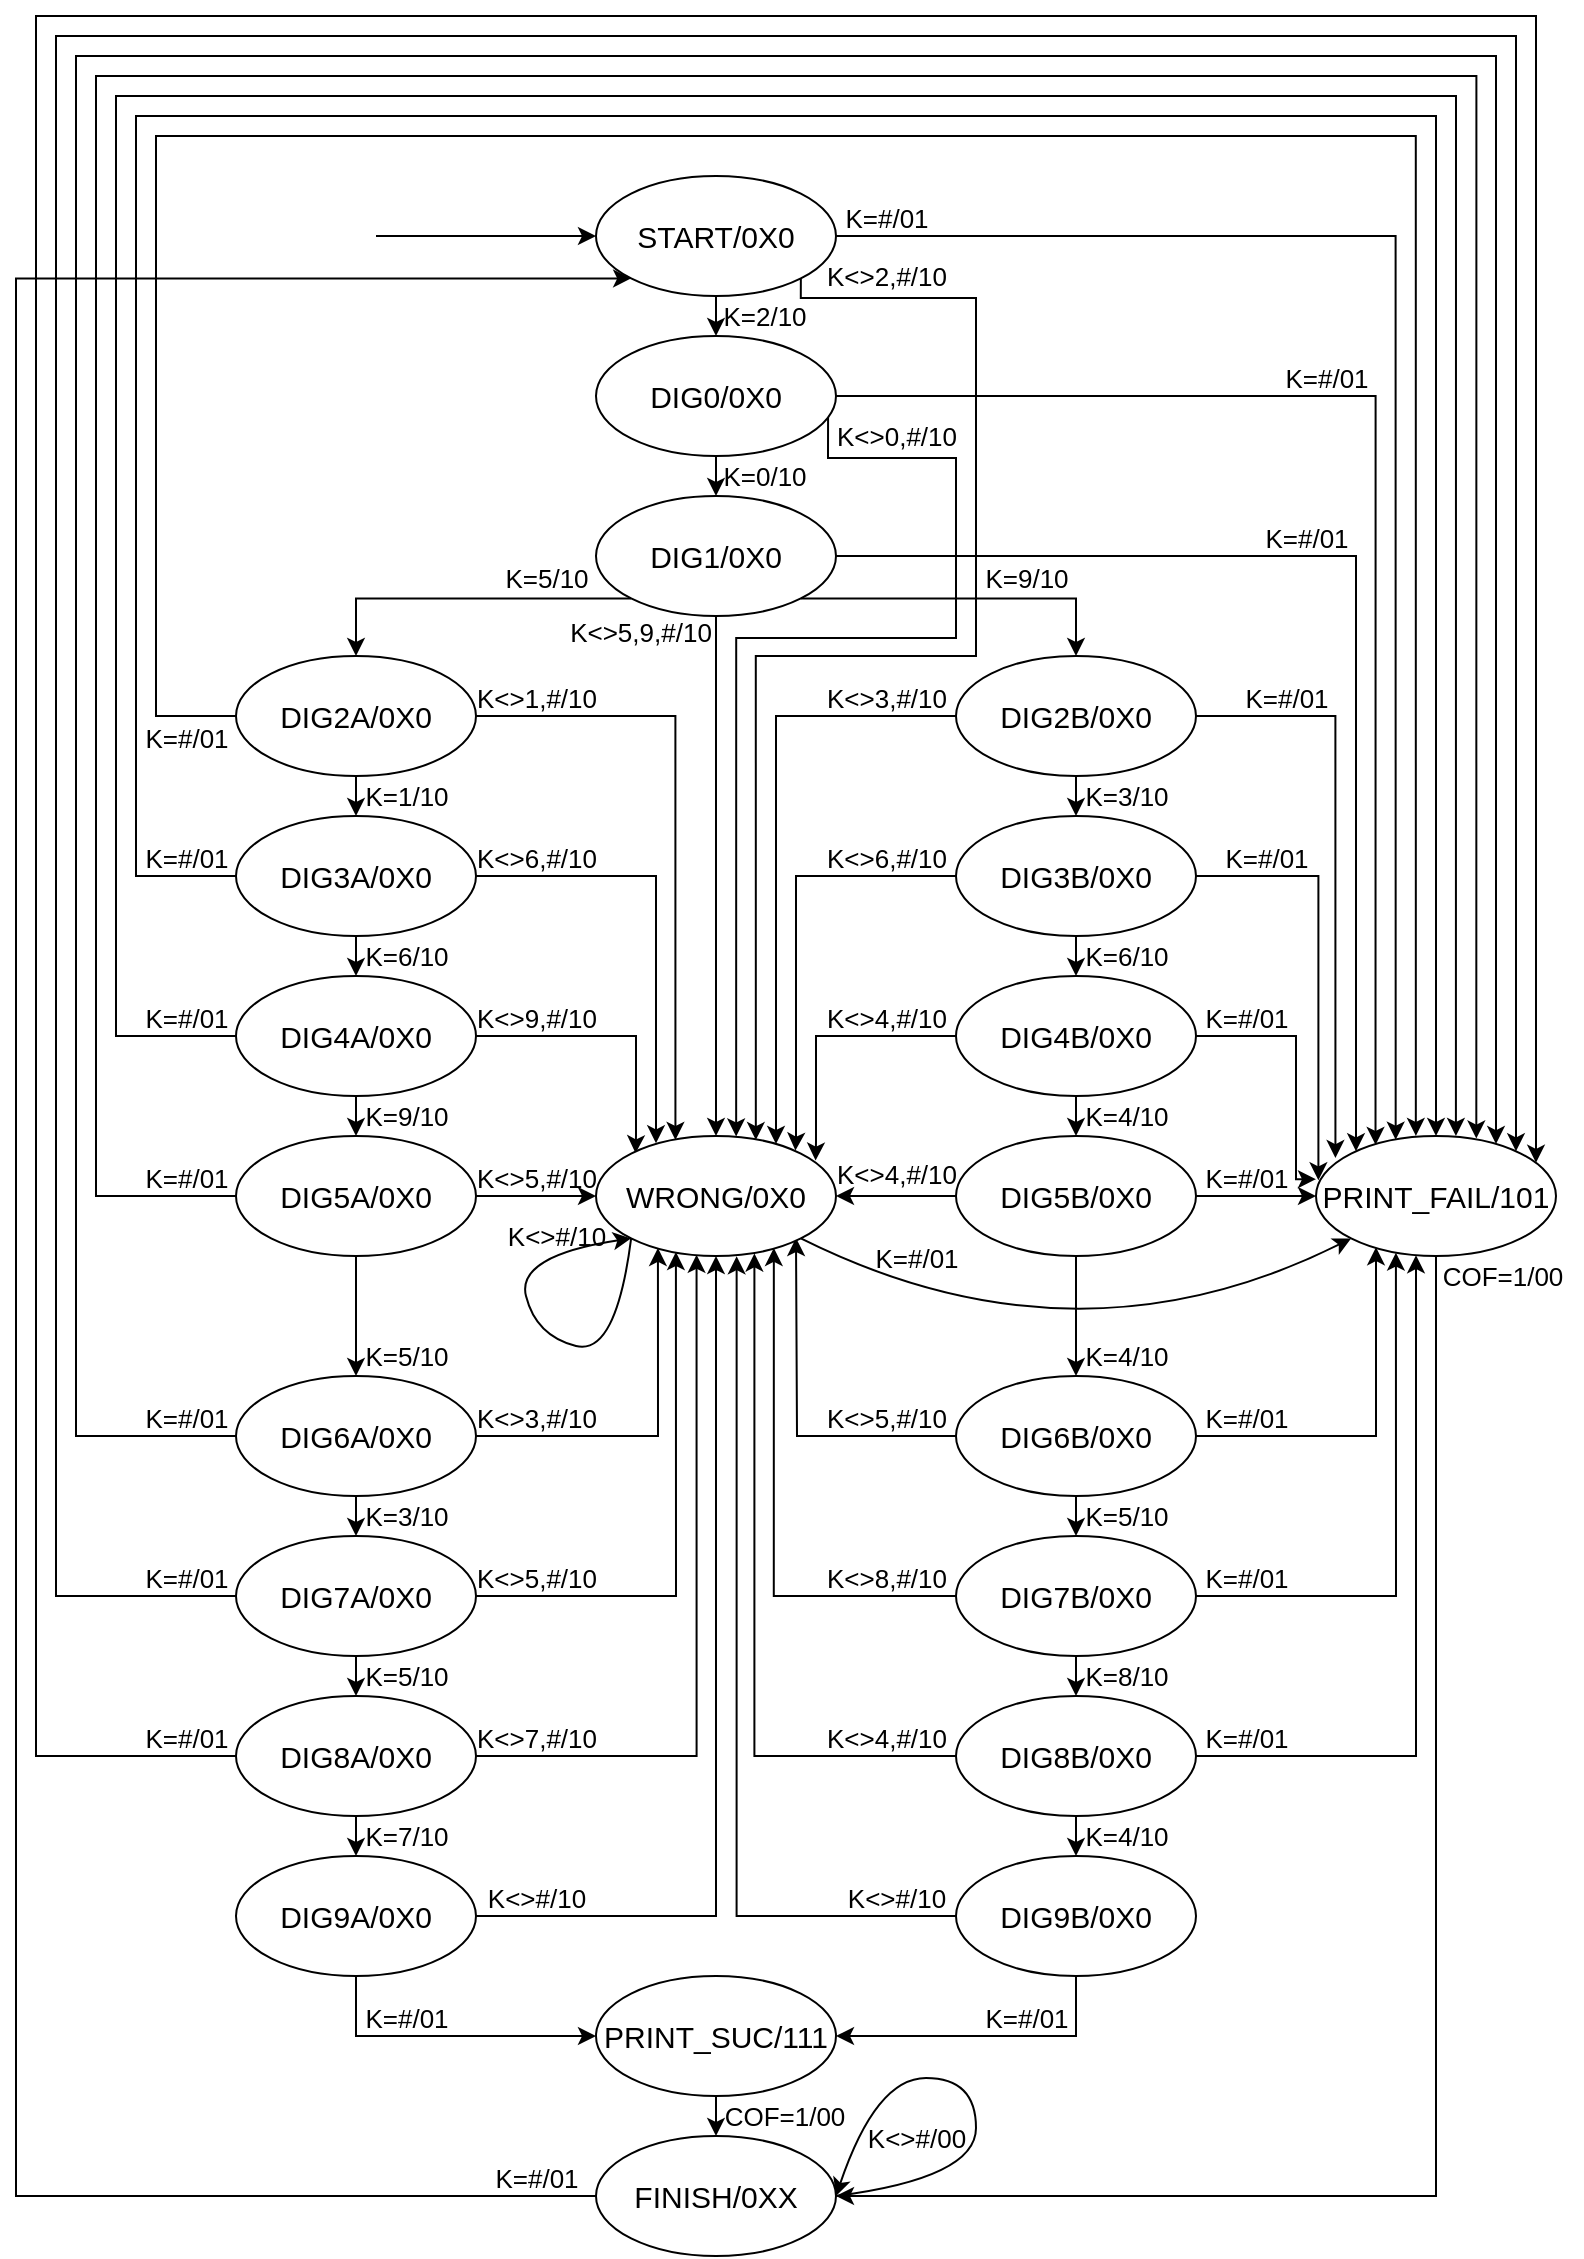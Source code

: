 <mxfile version="13.0.5" type="google"><diagram id="vf4x0kwsafyimAkI1pQf" name="Page-1"><mxGraphModel dx="1133" dy="628" grid="1" gridSize="10" guides="1" tooltips="1" connect="1" arrows="1" fold="1" page="1" pageScale="1" pageWidth="827" pageHeight="1169" math="0" shadow="0"><root><mxCell id="0"/><mxCell id="1" parent="0"/><mxCell id="YXccg4e83qXZeKDVXMd0-61" style="edgeStyle=orthogonalEdgeStyle;rounded=0;orthogonalLoop=1;jettySize=auto;html=1;entryX=0.332;entryY=0.031;entryDx=0;entryDy=0;entryPerimeter=0;fontSize=13;" parent="1" source="YXccg4e83qXZeKDVXMd0-1" target="YXccg4e83qXZeKDVXMd0-21" edge="1"><mxGeometry relative="1" as="geometry"><mxPoint x="730" y="479" as="targetPoint"/></mxGeometry></mxCell><mxCell id="YXccg4e83qXZeKDVXMd0-63" style="edgeStyle=orthogonalEdgeStyle;rounded=0;orthogonalLoop=1;jettySize=auto;html=1;exitX=1;exitY=1;exitDx=0;exitDy=0;entryX=0.666;entryY=0.034;entryDx=0;entryDy=0;entryPerimeter=0;fontSize=13;" parent="1" source="YXccg4e83qXZeKDVXMd0-1" target="YXccg4e83qXZeKDVXMd0-20" edge="1"><mxGeometry relative="1" as="geometry"><mxPoint x="400" y="560" as="targetPoint"/><Array as="points"><mxPoint x="433" y="170"/><mxPoint x="520" y="170"/><mxPoint x="520" y="349"/><mxPoint x="410" y="349"/></Array></mxGeometry></mxCell><mxCell id="YXccg4e83qXZeKDVXMd0-98" style="edgeStyle=orthogonalEdgeStyle;rounded=0;orthogonalLoop=1;jettySize=auto;html=1;exitX=0.5;exitY=1;exitDx=0;exitDy=0;entryX=0.5;entryY=0;entryDx=0;entryDy=0;fontSize=13;" parent="1" source="YXccg4e83qXZeKDVXMd0-1" target="YXccg4e83qXZeKDVXMd0-79" edge="1"><mxGeometry relative="1" as="geometry"/></mxCell><mxCell id="YXccg4e83qXZeKDVXMd0-1" value="START/0X0" style="ellipse;whiteSpace=wrap;html=1;fontSize=15;" parent="1" vertex="1"><mxGeometry x="330" y="109" width="120" height="60" as="geometry"/></mxCell><mxCell id="YXccg4e83qXZeKDVXMd0-60" style="edgeStyle=orthogonalEdgeStyle;rounded=0;orthogonalLoop=1;jettySize=auto;html=1;fontSize=13;" parent="1" source="YXccg4e83qXZeKDVXMd0-2" target="YXccg4e83qXZeKDVXMd0-21" edge="1"><mxGeometry relative="1" as="geometry"><mxPoint x="710" y="580" as="targetPoint"/><Array as="points"><mxPoint x="710" y="299"/></Array></mxGeometry></mxCell><mxCell id="YXccg4e83qXZeKDVXMd0-67" style="edgeStyle=orthogonalEdgeStyle;rounded=0;orthogonalLoop=1;jettySize=auto;html=1;exitX=0;exitY=1;exitDx=0;exitDy=0;entryX=0.5;entryY=0;entryDx=0;entryDy=0;fontSize=13;" parent="1" source="YXccg4e83qXZeKDVXMd0-2" target="YXccg4e83qXZeKDVXMd0-3" edge="1"><mxGeometry relative="1" as="geometry"/></mxCell><mxCell id="YXccg4e83qXZeKDVXMd0-68" style="edgeStyle=orthogonalEdgeStyle;rounded=0;orthogonalLoop=1;jettySize=auto;html=1;exitX=1;exitY=1;exitDx=0;exitDy=0;fontSize=13;" parent="1" source="YXccg4e83qXZeKDVXMd0-2" target="YXccg4e83qXZeKDVXMd0-4" edge="1"><mxGeometry relative="1" as="geometry"/></mxCell><mxCell id="YXccg4e83qXZeKDVXMd0-2" value="DIG1/0X0" style="ellipse;whiteSpace=wrap;html=1;fontSize=15;" parent="1" vertex="1"><mxGeometry x="330" y="269" width="120" height="60" as="geometry"/></mxCell><mxCell id="YXccg4e83qXZeKDVXMd0-58" style="edgeStyle=orthogonalEdgeStyle;rounded=0;orthogonalLoop=1;jettySize=auto;html=1;exitX=0;exitY=0.5;exitDx=0;exitDy=0;entryX=0.416;entryY=-0.001;entryDx=0;entryDy=0;entryPerimeter=0;fontSize=13;" parent="1" source="YXccg4e83qXZeKDVXMd0-3" target="YXccg4e83qXZeKDVXMd0-21" edge="1"><mxGeometry relative="1" as="geometry"><mxPoint x="740" y="479" as="targetPoint"/><Array as="points"><mxPoint x="110" y="379"/><mxPoint x="110" y="89"/><mxPoint x="740" y="89"/></Array></mxGeometry></mxCell><mxCell id="YXccg4e83qXZeKDVXMd0-59" style="edgeStyle=orthogonalEdgeStyle;rounded=0;orthogonalLoop=1;jettySize=auto;html=1;exitX=1;exitY=0.5;exitDx=0;exitDy=0;entryX=0.331;entryY=0.033;entryDx=0;entryDy=0;entryPerimeter=0;fontSize=13;" parent="1" source="YXccg4e83qXZeKDVXMd0-3" target="YXccg4e83qXZeKDVXMd0-20" edge="1"><mxGeometry relative="1" as="geometry"><mxPoint x="370" y="579" as="targetPoint"/></mxGeometry></mxCell><mxCell id="YXccg4e83qXZeKDVXMd0-82" style="edgeStyle=orthogonalEdgeStyle;rounded=0;orthogonalLoop=1;jettySize=auto;html=1;exitX=0.5;exitY=1;exitDx=0;exitDy=0;entryX=0.5;entryY=0;entryDx=0;entryDy=0;fontSize=13;" parent="1" source="YXccg4e83qXZeKDVXMd0-3" target="YXccg4e83qXZeKDVXMd0-5" edge="1"><mxGeometry relative="1" as="geometry"/></mxCell><mxCell id="YXccg4e83qXZeKDVXMd0-3" value="DIG2A/0X0" style="ellipse;whiteSpace=wrap;html=1;fontSize=15;" parent="1" vertex="1"><mxGeometry x="150" y="349" width="120" height="60" as="geometry"/></mxCell><mxCell id="YXccg4e83qXZeKDVXMd0-32" style="edgeStyle=orthogonalEdgeStyle;rounded=0;orthogonalLoop=1;jettySize=auto;html=1;exitX=0;exitY=0.5;exitDx=0;exitDy=0;entryX=0.75;entryY=0.066;entryDx=0;entryDy=0;entryPerimeter=0;fontSize=13;" parent="1" source="YXccg4e83qXZeKDVXMd0-4" target="YXccg4e83qXZeKDVXMd0-20" edge="1"><mxGeometry relative="1" as="geometry"><Array as="points"><mxPoint x="420" y="379"/></Array></mxGeometry></mxCell><mxCell id="YXccg4e83qXZeKDVXMd0-41" style="edgeStyle=orthogonalEdgeStyle;rounded=0;orthogonalLoop=1;jettySize=auto;html=1;exitX=1;exitY=0.5;exitDx=0;exitDy=0;entryX=0.081;entryY=0.184;entryDx=0;entryDy=0;entryPerimeter=0;fontSize=13;" parent="1" source="YXccg4e83qXZeKDVXMd0-4" target="YXccg4e83qXZeKDVXMd0-21" edge="1"><mxGeometry relative="1" as="geometry"><mxPoint x="700" y="580" as="targetPoint"/><Array as="points"><mxPoint x="700" y="379"/></Array></mxGeometry></mxCell><mxCell id="YXccg4e83qXZeKDVXMd0-96" style="edgeStyle=orthogonalEdgeStyle;rounded=0;orthogonalLoop=1;jettySize=auto;html=1;exitX=0.5;exitY=1;exitDx=0;exitDy=0;entryX=0.5;entryY=0;entryDx=0;entryDy=0;fontSize=13;" parent="1" source="YXccg4e83qXZeKDVXMd0-4" target="YXccg4e83qXZeKDVXMd0-6" edge="1"><mxGeometry relative="1" as="geometry"/></mxCell><mxCell id="YXccg4e83qXZeKDVXMd0-4" value="DIG2B/0X0" style="ellipse;whiteSpace=wrap;html=1;fontSize=15;" parent="1" vertex="1"><mxGeometry x="510" y="349" width="120" height="60" as="geometry"/></mxCell><mxCell id="YXccg4e83qXZeKDVXMd0-24" style="edgeStyle=orthogonalEdgeStyle;rounded=0;orthogonalLoop=1;jettySize=auto;html=1;exitX=1;exitY=0.5;exitDx=0;exitDy=0;entryX=0.25;entryY=0.061;entryDx=0;entryDy=0;entryPerimeter=0;fontSize=13;" parent="1" source="YXccg4e83qXZeKDVXMd0-5" target="YXccg4e83qXZeKDVXMd0-20" edge="1"><mxGeometry relative="1" as="geometry"><Array as="points"><mxPoint x="360" y="459"/></Array></mxGeometry></mxCell><mxCell id="YXccg4e83qXZeKDVXMd0-57" style="edgeStyle=orthogonalEdgeStyle;rounded=0;orthogonalLoop=1;jettySize=auto;html=1;entryX=0.5;entryY=0;entryDx=0;entryDy=0;fontSize=13;" parent="1" source="YXccg4e83qXZeKDVXMd0-5" target="YXccg4e83qXZeKDVXMd0-21" edge="1"><mxGeometry relative="1" as="geometry"><mxPoint x="750" y="479" as="targetPoint"/><Array as="points"><mxPoint x="100" y="459"/><mxPoint x="100" y="79"/><mxPoint x="750" y="79"/></Array></mxGeometry></mxCell><mxCell id="YXccg4e83qXZeKDVXMd0-83" style="edgeStyle=orthogonalEdgeStyle;rounded=0;orthogonalLoop=1;jettySize=auto;html=1;exitX=0.5;exitY=1;exitDx=0;exitDy=0;entryX=0.5;entryY=0;entryDx=0;entryDy=0;fontSize=13;" parent="1" source="YXccg4e83qXZeKDVXMd0-5" target="YXccg4e83qXZeKDVXMd0-7" edge="1"><mxGeometry relative="1" as="geometry"/></mxCell><mxCell id="YXccg4e83qXZeKDVXMd0-5" value="DIG3A/0X0" style="ellipse;whiteSpace=wrap;html=1;fontSize=15;" parent="1" vertex="1"><mxGeometry x="150" y="429" width="120" height="60" as="geometry"/></mxCell><mxCell id="YXccg4e83qXZeKDVXMd0-33" style="edgeStyle=orthogonalEdgeStyle;rounded=0;orthogonalLoop=1;jettySize=auto;html=1;exitX=0;exitY=0.5;exitDx=0;exitDy=0;entryX=0.831;entryY=0.121;entryDx=0;entryDy=0;entryPerimeter=0;fontSize=13;" parent="1" source="YXccg4e83qXZeKDVXMd0-6" target="YXccg4e83qXZeKDVXMd0-20" edge="1"><mxGeometry relative="1" as="geometry"><Array as="points"><mxPoint x="430" y="459"/><mxPoint x="430" y="590"/><mxPoint x="430" y="590"/></Array></mxGeometry></mxCell><mxCell id="YXccg4e83qXZeKDVXMd0-42" style="edgeStyle=orthogonalEdgeStyle;rounded=0;orthogonalLoop=1;jettySize=auto;html=1;exitX=1;exitY=0.5;exitDx=0;exitDy=0;entryX=0.01;entryY=0.369;entryDx=0;entryDy=0;entryPerimeter=0;fontSize=13;" parent="1" source="YXccg4e83qXZeKDVXMd0-6" target="YXccg4e83qXZeKDVXMd0-21" edge="1"><mxGeometry relative="1" as="geometry"><mxPoint x="690" y="580" as="targetPoint"/></mxGeometry></mxCell><mxCell id="YXccg4e83qXZeKDVXMd0-95" style="edgeStyle=orthogonalEdgeStyle;rounded=0;orthogonalLoop=1;jettySize=auto;html=1;exitX=0.5;exitY=1;exitDx=0;exitDy=0;entryX=0.5;entryY=0;entryDx=0;entryDy=0;fontSize=13;" parent="1" source="YXccg4e83qXZeKDVXMd0-6" target="YXccg4e83qXZeKDVXMd0-8" edge="1"><mxGeometry relative="1" as="geometry"/></mxCell><mxCell id="YXccg4e83qXZeKDVXMd0-6" value="DIG3B/0X0" style="ellipse;whiteSpace=wrap;html=1;fontSize=15;" parent="1" vertex="1"><mxGeometry x="510" y="429" width="120" height="60" as="geometry"/></mxCell><mxCell id="YXccg4e83qXZeKDVXMd0-25" style="edgeStyle=orthogonalEdgeStyle;rounded=0;orthogonalLoop=1;jettySize=auto;html=1;exitX=1;exitY=0.5;exitDx=0;exitDy=0;entryX=0.165;entryY=0.144;entryDx=0;entryDy=0;entryPerimeter=0;fontSize=13;" parent="1" source="YXccg4e83qXZeKDVXMd0-7" target="YXccg4e83qXZeKDVXMd0-20" edge="1"><mxGeometry relative="1" as="geometry"><Array as="points"><mxPoint x="350" y="539"/><mxPoint x="350" y="589"/></Array></mxGeometry></mxCell><mxCell id="YXccg4e83qXZeKDVXMd0-56" style="edgeStyle=orthogonalEdgeStyle;rounded=0;orthogonalLoop=1;jettySize=auto;html=1;exitX=0;exitY=0.5;exitDx=0;exitDy=0;entryX=0.583;entryY=0;entryDx=0;entryDy=0;entryPerimeter=0;fontSize=13;" parent="1" source="YXccg4e83qXZeKDVXMd0-7" target="YXccg4e83qXZeKDVXMd0-21" edge="1"><mxGeometry relative="1" as="geometry"><mxPoint x="760" y="479" as="targetPoint"/><Array as="points"><mxPoint x="90" y="539"/><mxPoint x="90" y="69"/><mxPoint x="760" y="69"/></Array></mxGeometry></mxCell><mxCell id="YXccg4e83qXZeKDVXMd0-84" style="edgeStyle=orthogonalEdgeStyle;rounded=0;orthogonalLoop=1;jettySize=auto;html=1;exitX=0.5;exitY=1;exitDx=0;exitDy=0;entryX=0.5;entryY=0;entryDx=0;entryDy=0;fontSize=13;" parent="1" source="YXccg4e83qXZeKDVXMd0-7" target="YXccg4e83qXZeKDVXMd0-9" edge="1"><mxGeometry relative="1" as="geometry"/></mxCell><mxCell id="YXccg4e83qXZeKDVXMd0-7" value="DIG4A/0X0" style="ellipse;whiteSpace=wrap;html=1;fontSize=15;" parent="1" vertex="1"><mxGeometry x="150" y="509" width="120" height="60" as="geometry"/></mxCell><mxCell id="YXccg4e83qXZeKDVXMd0-34" style="edgeStyle=orthogonalEdgeStyle;rounded=0;orthogonalLoop=1;jettySize=auto;html=1;exitX=0;exitY=0.5;exitDx=0;exitDy=0;entryX=0.915;entryY=0.205;entryDx=0;entryDy=0;entryPerimeter=0;fontSize=13;" parent="1" source="YXccg4e83qXZeKDVXMd0-8" target="YXccg4e83qXZeKDVXMd0-20" edge="1"><mxGeometry relative="1" as="geometry"><Array as="points"><mxPoint x="440" y="539"/><mxPoint x="440" y="592"/></Array></mxGeometry></mxCell><mxCell id="YXccg4e83qXZeKDVXMd0-43" style="edgeStyle=orthogonalEdgeStyle;rounded=0;orthogonalLoop=1;jettySize=auto;html=1;entryX=0;entryY=0.36;entryDx=0;entryDy=0;entryPerimeter=0;fontSize=13;" parent="1" source="YXccg4e83qXZeKDVXMd0-8" target="YXccg4e83qXZeKDVXMd0-21" edge="1"><mxGeometry relative="1" as="geometry"><mxPoint x="680" y="600" as="targetPoint"/><Array as="points"><mxPoint x="680" y="539"/><mxPoint x="680" y="611"/></Array></mxGeometry></mxCell><mxCell id="YXccg4e83qXZeKDVXMd0-94" style="edgeStyle=orthogonalEdgeStyle;rounded=0;orthogonalLoop=1;jettySize=auto;html=1;exitX=0.5;exitY=1;exitDx=0;exitDy=0;entryX=0.5;entryY=0;entryDx=0;entryDy=0;fontSize=13;" parent="1" source="YXccg4e83qXZeKDVXMd0-8" target="YXccg4e83qXZeKDVXMd0-10" edge="1"><mxGeometry relative="1" as="geometry"/></mxCell><mxCell id="YXccg4e83qXZeKDVXMd0-8" value="DIG4B/0X0" style="ellipse;whiteSpace=wrap;html=1;fontSize=15;" parent="1" vertex="1"><mxGeometry x="510" y="509" width="120" height="60" as="geometry"/></mxCell><mxCell id="YXccg4e83qXZeKDVXMd0-26" style="edgeStyle=orthogonalEdgeStyle;rounded=0;orthogonalLoop=1;jettySize=auto;html=1;exitX=1;exitY=0.5;exitDx=0;exitDy=0;entryX=0;entryY=0.5;entryDx=0;entryDy=0;fontSize=13;" parent="1" source="YXccg4e83qXZeKDVXMd0-9" target="YXccg4e83qXZeKDVXMd0-20" edge="1"><mxGeometry relative="1" as="geometry"/></mxCell><mxCell id="YXccg4e83qXZeKDVXMd0-55" style="edgeStyle=orthogonalEdgeStyle;rounded=0;orthogonalLoop=1;jettySize=auto;html=1;entryX=0.668;entryY=0.021;entryDx=0;entryDy=0;entryPerimeter=0;fontSize=13;" parent="1" source="YXccg4e83qXZeKDVXMd0-9" target="YXccg4e83qXZeKDVXMd0-21" edge="1"><mxGeometry relative="1" as="geometry"><mxPoint x="770" y="479" as="targetPoint"/><Array as="points"><mxPoint x="80" y="619"/><mxPoint x="80" y="59"/><mxPoint x="770" y="59"/></Array></mxGeometry></mxCell><mxCell id="YXccg4e83qXZeKDVXMd0-85" style="edgeStyle=orthogonalEdgeStyle;rounded=0;orthogonalLoop=1;jettySize=auto;html=1;exitX=0.5;exitY=1;exitDx=0;exitDy=0;entryX=0.5;entryY=0;entryDx=0;entryDy=0;fontSize=13;" parent="1" source="YXccg4e83qXZeKDVXMd0-9" target="YXccg4e83qXZeKDVXMd0-11" edge="1"><mxGeometry relative="1" as="geometry"/></mxCell><mxCell id="YXccg4e83qXZeKDVXMd0-9" value="DIG5A/0X0" style="ellipse;whiteSpace=wrap;html=1;fontSize=15;" parent="1" vertex="1"><mxGeometry x="150" y="589" width="120" height="60" as="geometry"/></mxCell><mxCell id="YXccg4e83qXZeKDVXMd0-31" style="edgeStyle=orthogonalEdgeStyle;rounded=0;orthogonalLoop=1;jettySize=auto;html=1;entryX=1;entryY=0.5;entryDx=0;entryDy=0;fontSize=13;" parent="1" source="YXccg4e83qXZeKDVXMd0-10" target="YXccg4e83qXZeKDVXMd0-20" edge="1"><mxGeometry relative="1" as="geometry"/></mxCell><mxCell id="YXccg4e83qXZeKDVXMd0-44" style="edgeStyle=orthogonalEdgeStyle;rounded=0;orthogonalLoop=1;jettySize=auto;html=1;entryX=0;entryY=0.5;entryDx=0;entryDy=0;fontSize=13;" parent="1" source="YXccg4e83qXZeKDVXMd0-10" target="YXccg4e83qXZeKDVXMd0-21" edge="1"><mxGeometry relative="1" as="geometry"/></mxCell><mxCell id="YXccg4e83qXZeKDVXMd0-93" style="edgeStyle=orthogonalEdgeStyle;rounded=0;orthogonalLoop=1;jettySize=auto;html=1;exitX=0.5;exitY=1;exitDx=0;exitDy=0;entryX=0.5;entryY=0;entryDx=0;entryDy=0;fontSize=13;" parent="1" source="YXccg4e83qXZeKDVXMd0-10" target="YXccg4e83qXZeKDVXMd0-12" edge="1"><mxGeometry relative="1" as="geometry"/></mxCell><mxCell id="YXccg4e83qXZeKDVXMd0-10" value="DIG5B/0X0" style="ellipse;whiteSpace=wrap;html=1;fontSize=15;" parent="1" vertex="1"><mxGeometry x="510" y="589" width="120" height="60" as="geometry"/></mxCell><mxCell id="YXccg4e83qXZeKDVXMd0-30" style="edgeStyle=orthogonalEdgeStyle;rounded=0;orthogonalLoop=1;jettySize=auto;html=1;exitX=1;exitY=0.5;exitDx=0;exitDy=0;entryX=0.258;entryY=0.933;entryDx=0;entryDy=0;entryPerimeter=0;fontSize=13;" parent="1" source="YXccg4e83qXZeKDVXMd0-11" target="YXccg4e83qXZeKDVXMd0-20" edge="1"><mxGeometry relative="1" as="geometry"/></mxCell><mxCell id="YXccg4e83qXZeKDVXMd0-54" style="edgeStyle=orthogonalEdgeStyle;rounded=0;orthogonalLoop=1;jettySize=auto;html=1;fontSize=13;" parent="1" source="YXccg4e83qXZeKDVXMd0-11" target="YXccg4e83qXZeKDVXMd0-21" edge="1"><mxGeometry relative="1" as="geometry"><mxPoint x="780" y="479" as="targetPoint"/><Array as="points"><mxPoint x="70" y="739"/><mxPoint x="70" y="49"/><mxPoint x="780" y="49"/></Array></mxGeometry></mxCell><mxCell id="YXccg4e83qXZeKDVXMd0-87" style="edgeStyle=orthogonalEdgeStyle;rounded=0;orthogonalLoop=1;jettySize=auto;html=1;exitX=0.5;exitY=1;exitDx=0;exitDy=0;entryX=0.5;entryY=0;entryDx=0;entryDy=0;fontSize=13;" parent="1" source="YXccg4e83qXZeKDVXMd0-11" target="YXccg4e83qXZeKDVXMd0-13" edge="1"><mxGeometry relative="1" as="geometry"/></mxCell><mxCell id="YXccg4e83qXZeKDVXMd0-11" value="DIG6A/0X0" style="ellipse;whiteSpace=wrap;html=1;fontSize=15;" parent="1" vertex="1"><mxGeometry x="150" y="709" width="120" height="60" as="geometry"/></mxCell><mxCell id="YXccg4e83qXZeKDVXMd0-38" style="edgeStyle=orthogonalEdgeStyle;rounded=0;orthogonalLoop=1;jettySize=auto;html=1;exitX=0;exitY=0.5;exitDx=0;exitDy=0;fontSize=13;" parent="1" source="YXccg4e83qXZeKDVXMd0-12" edge="1"><mxGeometry relative="1" as="geometry"><mxPoint x="430" y="640" as="targetPoint"/></mxGeometry></mxCell><mxCell id="YXccg4e83qXZeKDVXMd0-45" style="edgeStyle=orthogonalEdgeStyle;rounded=0;orthogonalLoop=1;jettySize=auto;html=1;exitX=1;exitY=0.5;exitDx=0;exitDy=0;entryX=0.25;entryY=0.927;entryDx=0;entryDy=0;entryPerimeter=0;fontSize=13;" parent="1" source="YXccg4e83qXZeKDVXMd0-12" target="YXccg4e83qXZeKDVXMd0-21" edge="1"><mxGeometry relative="1" as="geometry"><mxPoint x="720" y="650" as="targetPoint"/><Array as="points"><mxPoint x="720" y="739"/></Array></mxGeometry></mxCell><mxCell id="YXccg4e83qXZeKDVXMd0-92" style="edgeStyle=orthogonalEdgeStyle;rounded=0;orthogonalLoop=1;jettySize=auto;html=1;exitX=0.5;exitY=1;exitDx=0;exitDy=0;entryX=0.5;entryY=0;entryDx=0;entryDy=0;fontSize=13;" parent="1" source="YXccg4e83qXZeKDVXMd0-12" target="YXccg4e83qXZeKDVXMd0-14" edge="1"><mxGeometry relative="1" as="geometry"/></mxCell><mxCell id="YXccg4e83qXZeKDVXMd0-12" value="DIG6B/0X0" style="ellipse;whiteSpace=wrap;html=1;fontSize=15;" parent="1" vertex="1"><mxGeometry x="510" y="709" width="120" height="60" as="geometry"/></mxCell><mxCell id="YXccg4e83qXZeKDVXMd0-29" style="edgeStyle=orthogonalEdgeStyle;rounded=0;orthogonalLoop=1;jettySize=auto;html=1;exitX=1;exitY=0.5;exitDx=0;exitDy=0;entryX=0.333;entryY=0.967;entryDx=0;entryDy=0;entryPerimeter=0;fontSize=13;" parent="1" source="YXccg4e83qXZeKDVXMd0-13" target="YXccg4e83qXZeKDVXMd0-20" edge="1"><mxGeometry relative="1" as="geometry"/></mxCell><mxCell id="YXccg4e83qXZeKDVXMd0-53" style="edgeStyle=orthogonalEdgeStyle;rounded=0;orthogonalLoop=1;jettySize=auto;html=1;exitX=0;exitY=0.5;exitDx=0;exitDy=0;fontSize=13;" parent="1" source="YXccg4e83qXZeKDVXMd0-13" target="YXccg4e83qXZeKDVXMd0-21" edge="1"><mxGeometry relative="1" as="geometry"><mxPoint x="790" y="479" as="targetPoint"/><Array as="points"><mxPoint x="60" y="819"/><mxPoint x="60" y="39"/><mxPoint x="790" y="39"/></Array></mxGeometry></mxCell><mxCell id="YXccg4e83qXZeKDVXMd0-88" style="edgeStyle=orthogonalEdgeStyle;rounded=0;orthogonalLoop=1;jettySize=auto;html=1;exitX=0.5;exitY=1;exitDx=0;exitDy=0;entryX=0.5;entryY=0;entryDx=0;entryDy=0;fontSize=13;" parent="1" source="YXccg4e83qXZeKDVXMd0-13" target="YXccg4e83qXZeKDVXMd0-15" edge="1"><mxGeometry relative="1" as="geometry"/></mxCell><mxCell id="YXccg4e83qXZeKDVXMd0-13" value="DIG7A/0X0" style="ellipse;whiteSpace=wrap;html=1;fontSize=15;" parent="1" vertex="1"><mxGeometry x="150" y="789" width="120" height="60" as="geometry"/></mxCell><mxCell id="YXccg4e83qXZeKDVXMd0-37" style="edgeStyle=orthogonalEdgeStyle;rounded=0;orthogonalLoop=1;jettySize=auto;html=1;exitX=0;exitY=0.5;exitDx=0;exitDy=0;entryX=0.741;entryY=0.933;entryDx=0;entryDy=0;entryPerimeter=0;fontSize=13;" parent="1" source="YXccg4e83qXZeKDVXMd0-14" target="YXccg4e83qXZeKDVXMd0-20" edge="1"><mxGeometry relative="1" as="geometry"/></mxCell><mxCell id="YXccg4e83qXZeKDVXMd0-46" style="edgeStyle=orthogonalEdgeStyle;rounded=0;orthogonalLoop=1;jettySize=auto;html=1;exitX=1;exitY=0.5;exitDx=0;exitDy=0;entryX=0.333;entryY=0.972;entryDx=0;entryDy=0;entryPerimeter=0;fontSize=13;" parent="1" source="YXccg4e83qXZeKDVXMd0-14" target="YXccg4e83qXZeKDVXMd0-21" edge="1"><mxGeometry relative="1" as="geometry"><mxPoint x="730" y="650" as="targetPoint"/><Array as="points"><mxPoint x="730" y="819"/></Array></mxGeometry></mxCell><mxCell id="YXccg4e83qXZeKDVXMd0-91" style="edgeStyle=orthogonalEdgeStyle;rounded=0;orthogonalLoop=1;jettySize=auto;html=1;exitX=0.5;exitY=1;exitDx=0;exitDy=0;entryX=0.5;entryY=0;entryDx=0;entryDy=0;fontSize=13;" parent="1" source="YXccg4e83qXZeKDVXMd0-14" target="YXccg4e83qXZeKDVXMd0-16" edge="1"><mxGeometry relative="1" as="geometry"/></mxCell><mxCell id="YXccg4e83qXZeKDVXMd0-14" value="DIG7B/0X0" style="ellipse;whiteSpace=wrap;html=1;fontSize=15;" parent="1" vertex="1"><mxGeometry x="510" y="789" width="120" height="60" as="geometry"/></mxCell><mxCell id="YXccg4e83qXZeKDVXMd0-28" style="edgeStyle=orthogonalEdgeStyle;rounded=0;orthogonalLoop=1;jettySize=auto;html=1;exitX=1;exitY=0.5;exitDx=0;exitDy=0;entryX=0.419;entryY=0.99;entryDx=0;entryDy=0;entryPerimeter=0;fontSize=13;" parent="1" source="YXccg4e83qXZeKDVXMd0-15" target="YXccg4e83qXZeKDVXMd0-20" edge="1"><mxGeometry relative="1" as="geometry"/></mxCell><mxCell id="YXccg4e83qXZeKDVXMd0-52" style="edgeStyle=orthogonalEdgeStyle;rounded=0;orthogonalLoop=1;jettySize=auto;html=1;exitX=0;exitY=0.5;exitDx=0;exitDy=0;fontSize=13;" parent="1" source="YXccg4e83qXZeKDVXMd0-15" target="YXccg4e83qXZeKDVXMd0-21" edge="1"><mxGeometry relative="1" as="geometry"><mxPoint x="800" y="479" as="targetPoint"/><Array as="points"><mxPoint x="50" y="899"/><mxPoint x="50" y="29"/><mxPoint x="800" y="29"/></Array></mxGeometry></mxCell><mxCell id="YXccg4e83qXZeKDVXMd0-89" style="edgeStyle=orthogonalEdgeStyle;rounded=0;orthogonalLoop=1;jettySize=auto;html=1;exitX=0.5;exitY=1;exitDx=0;exitDy=0;entryX=0.5;entryY=0;entryDx=0;entryDy=0;fontSize=13;" parent="1" source="YXccg4e83qXZeKDVXMd0-15" target="YXccg4e83qXZeKDVXMd0-17" edge="1"><mxGeometry relative="1" as="geometry"/></mxCell><mxCell id="YXccg4e83qXZeKDVXMd0-15" value="DIG8A/0X0" style="ellipse;whiteSpace=wrap;html=1;fontSize=15;" parent="1" vertex="1"><mxGeometry x="150" y="869" width="120" height="60" as="geometry"/></mxCell><mxCell id="YXccg4e83qXZeKDVXMd0-36" style="edgeStyle=orthogonalEdgeStyle;rounded=0;orthogonalLoop=1;jettySize=auto;html=1;exitX=0;exitY=0.5;exitDx=0;exitDy=0;entryX=0.66;entryY=0.979;entryDx=0;entryDy=0;entryPerimeter=0;fontSize=13;" parent="1" source="YXccg4e83qXZeKDVXMd0-16" target="YXccg4e83qXZeKDVXMd0-20" edge="1"><mxGeometry relative="1" as="geometry"/></mxCell><mxCell id="YXccg4e83qXZeKDVXMd0-47" style="edgeStyle=orthogonalEdgeStyle;rounded=0;orthogonalLoop=1;jettySize=auto;html=1;fontSize=13;" parent="1" source="YXccg4e83qXZeKDVXMd0-16" target="YXccg4e83qXZeKDVXMd0-21" edge="1"><mxGeometry relative="1" as="geometry"><mxPoint x="740" y="650" as="targetPoint"/><Array as="points"><mxPoint x="740" y="899"/></Array></mxGeometry></mxCell><mxCell id="YXccg4e83qXZeKDVXMd0-90" style="edgeStyle=orthogonalEdgeStyle;rounded=0;orthogonalLoop=1;jettySize=auto;html=1;exitX=0.5;exitY=1;exitDx=0;exitDy=0;entryX=0.5;entryY=0;entryDx=0;entryDy=0;fontSize=13;" parent="1" source="YXccg4e83qXZeKDVXMd0-16" target="YXccg4e83qXZeKDVXMd0-18" edge="1"><mxGeometry relative="1" as="geometry"/></mxCell><mxCell id="YXccg4e83qXZeKDVXMd0-16" value="DIG8B/0X0" style="ellipse;whiteSpace=wrap;html=1;fontSize=15;" parent="1" vertex="1"><mxGeometry x="510" y="869" width="120" height="60" as="geometry"/></mxCell><mxCell id="YXccg4e83qXZeKDVXMd0-27" style="edgeStyle=orthogonalEdgeStyle;rounded=0;orthogonalLoop=1;jettySize=auto;html=1;exitX=1;exitY=0.5;exitDx=0;exitDy=0;entryX=0.5;entryY=1;entryDx=0;entryDy=0;fontSize=13;" parent="1" source="YXccg4e83qXZeKDVXMd0-17" target="YXccg4e83qXZeKDVXMd0-20" edge="1"><mxGeometry relative="1" as="geometry"/></mxCell><mxCell id="YXccg4e83qXZeKDVXMd0-75" style="edgeStyle=orthogonalEdgeStyle;rounded=0;orthogonalLoop=1;jettySize=auto;html=1;entryX=0;entryY=0.5;entryDx=0;entryDy=0;exitX=0.5;exitY=1;exitDx=0;exitDy=0;fontSize=13;" parent="1" source="YXccg4e83qXZeKDVXMd0-17" target="YXccg4e83qXZeKDVXMd0-19" edge="1"><mxGeometry relative="1" as="geometry"><Array as="points"><mxPoint x="210" y="1039"/></Array></mxGeometry></mxCell><mxCell id="YXccg4e83qXZeKDVXMd0-17" value="DIG9A/0X0" style="ellipse;whiteSpace=wrap;html=1;fontSize=15;" parent="1" vertex="1"><mxGeometry x="150" y="949" width="120" height="60" as="geometry"/></mxCell><mxCell id="YXccg4e83qXZeKDVXMd0-35" style="edgeStyle=orthogonalEdgeStyle;rounded=0;orthogonalLoop=1;jettySize=auto;html=1;entryX=0.586;entryY=1.002;entryDx=0;entryDy=0;entryPerimeter=0;fontSize=13;" parent="1" source="YXccg4e83qXZeKDVXMd0-18" target="YXccg4e83qXZeKDVXMd0-20" edge="1"><mxGeometry relative="1" as="geometry"/></mxCell><mxCell id="YXccg4e83qXZeKDVXMd0-76" style="edgeStyle=orthogonalEdgeStyle;rounded=0;orthogonalLoop=1;jettySize=auto;html=1;exitX=0.5;exitY=1;exitDx=0;exitDy=0;entryX=1;entryY=0.5;entryDx=0;entryDy=0;fontSize=13;" parent="1" source="YXccg4e83qXZeKDVXMd0-18" target="YXccg4e83qXZeKDVXMd0-19" edge="1"><mxGeometry relative="1" as="geometry"/></mxCell><mxCell id="YXccg4e83qXZeKDVXMd0-18" value="DIG9B/0X0" style="ellipse;whiteSpace=wrap;html=1;fontSize=15;" parent="1" vertex="1"><mxGeometry x="510" y="949" width="120" height="60" as="geometry"/></mxCell><mxCell id="YXccg4e83qXZeKDVXMd0-77" style="edgeStyle=orthogonalEdgeStyle;rounded=0;orthogonalLoop=1;jettySize=auto;html=1;exitX=0.5;exitY=1;exitDx=0;exitDy=0;entryX=0.5;entryY=0;entryDx=0;entryDy=0;fontSize=13;" parent="1" source="YXccg4e83qXZeKDVXMd0-19" target="YXccg4e83qXZeKDVXMd0-71" edge="1"><mxGeometry relative="1" as="geometry"/></mxCell><mxCell id="YXccg4e83qXZeKDVXMd0-19" value="PRINT_SUC/111" style="ellipse;whiteSpace=wrap;html=1;fontSize=15;" parent="1" vertex="1"><mxGeometry x="330" y="1009" width="120" height="60" as="geometry"/></mxCell><mxCell id="YXccg4e83qXZeKDVXMd0-20" value="WRONG/0X0" style="ellipse;whiteSpace=wrap;html=1;fontSize=15;" parent="1" vertex="1"><mxGeometry x="330" y="589" width="120" height="60" as="geometry"/></mxCell><mxCell id="YXccg4e83qXZeKDVXMd0-72" style="edgeStyle=orthogonalEdgeStyle;rounded=0;orthogonalLoop=1;jettySize=auto;html=1;entryX=1;entryY=0.5;entryDx=0;entryDy=0;fontSize=13;" parent="1" source="YXccg4e83qXZeKDVXMd0-21" target="YXccg4e83qXZeKDVXMd0-71" edge="1"><mxGeometry relative="1" as="geometry"><Array as="points"><mxPoint x="750" y="1119"/></Array></mxGeometry></mxCell><mxCell id="YXccg4e83qXZeKDVXMd0-21" value="PRINT_FAIL/101" style="ellipse;whiteSpace=wrap;html=1;fontSize=15;" parent="1" vertex="1"><mxGeometry x="690" y="589" width="120" height="60" as="geometry"/></mxCell><mxCell id="YXccg4e83qXZeKDVXMd0-40" value="" style="curved=1;endArrow=classic;html=1;entryX=0;entryY=1;entryDx=0;entryDy=0;exitX=0;exitY=1;exitDx=0;exitDy=0;fontSize=13;" parent="1" source="YXccg4e83qXZeKDVXMd0-20" target="YXccg4e83qXZeKDVXMd0-20" edge="1"><mxGeometry width="50" height="50" relative="1" as="geometry"><mxPoint x="290" y="699" as="sourcePoint"/><mxPoint x="340" y="649" as="targetPoint"/><Array as="points"><mxPoint x="340" y="699"/><mxPoint x="300" y="689"/><mxPoint x="290" y="649"/></Array></mxGeometry></mxCell><mxCell id="YXccg4e83qXZeKDVXMd0-50" value="" style="curved=1;endArrow=classic;html=1;exitX=1;exitY=1;exitDx=0;exitDy=0;entryX=0;entryY=1;entryDx=0;entryDy=0;fontSize=13;" parent="1" source="YXccg4e83qXZeKDVXMd0-20" target="YXccg4e83qXZeKDVXMd0-21" edge="1"><mxGeometry width="50" height="50" relative="1" as="geometry"><mxPoint x="550" y="699" as="sourcePoint"/><mxPoint x="600" y="649" as="targetPoint"/><Array as="points"><mxPoint x="570" y="709"/></Array></mxGeometry></mxCell><mxCell id="YXccg4e83qXZeKDVXMd0-62" style="edgeStyle=orthogonalEdgeStyle;rounded=0;orthogonalLoop=1;jettySize=auto;html=1;entryX=0.5;entryY=0;entryDx=0;entryDy=0;fontSize=13;" parent="1" source="YXccg4e83qXZeKDVXMd0-2" target="YXccg4e83qXZeKDVXMd0-20" edge="1"><mxGeometry relative="1" as="geometry"/></mxCell><mxCell id="YXccg4e83qXZeKDVXMd0-81" style="edgeStyle=orthogonalEdgeStyle;rounded=0;orthogonalLoop=1;jettySize=auto;html=1;exitX=0;exitY=0.5;exitDx=0;exitDy=0;entryX=0;entryY=1;entryDx=0;entryDy=0;fontSize=13;" parent="1" source="YXccg4e83qXZeKDVXMd0-71" target="YXccg4e83qXZeKDVXMd0-1" edge="1"><mxGeometry relative="1" as="geometry"><Array as="points"><mxPoint x="40" y="1119"/><mxPoint x="40" y="160"/></Array></mxGeometry></mxCell><mxCell id="YXccg4e83qXZeKDVXMd0-71" value="FINISH/0XX" style="ellipse;whiteSpace=wrap;html=1;fontSize=15;" parent="1" vertex="1"><mxGeometry x="330" y="1089" width="120" height="60" as="geometry"/></mxCell><mxCell id="YXccg4e83qXZeKDVXMd0-97" style="edgeStyle=orthogonalEdgeStyle;rounded=0;orthogonalLoop=1;jettySize=auto;html=1;exitX=0.5;exitY=1;exitDx=0;exitDy=0;entryX=0.5;entryY=0;entryDx=0;entryDy=0;fontSize=13;" parent="1" source="YXccg4e83qXZeKDVXMd0-79" target="YXccg4e83qXZeKDVXMd0-2" edge="1"><mxGeometry relative="1" as="geometry"/></mxCell><mxCell id="YXccg4e83qXZeKDVXMd0-103" style="edgeStyle=orthogonalEdgeStyle;rounded=0;orthogonalLoop=1;jettySize=auto;html=1;exitX=1;exitY=0.5;exitDx=0;exitDy=0;entryX=0.248;entryY=0.074;entryDx=0;entryDy=0;entryPerimeter=0;fontSize=13;" parent="1" source="YXccg4e83qXZeKDVXMd0-79" target="YXccg4e83qXZeKDVXMd0-21" edge="1"><mxGeometry relative="1" as="geometry"><mxPoint x="720" y="580" as="targetPoint"/></mxGeometry></mxCell><mxCell id="YXccg4e83qXZeKDVXMd0-104" style="edgeStyle=orthogonalEdgeStyle;rounded=0;orthogonalLoop=1;jettySize=auto;html=1;entryX=0.584;entryY=0.004;entryDx=0;entryDy=0;entryPerimeter=0;exitX=0.967;exitY=0.673;exitDx=0;exitDy=0;exitPerimeter=0;fontSize=13;" parent="1" source="YXccg4e83qXZeKDVXMd0-79" target="YXccg4e83qXZeKDVXMd0-20" edge="1"><mxGeometry relative="1" as="geometry"><mxPoint x="410" y="570" as="targetPoint"/><Array as="points"><mxPoint x="446" y="250"/><mxPoint x="510" y="250"/><mxPoint x="510" y="340"/><mxPoint x="400" y="340"/></Array></mxGeometry></mxCell><mxCell id="YXccg4e83qXZeKDVXMd0-79" value="DIG0/0X0" style="ellipse;whiteSpace=wrap;html=1;fontSize=15;" parent="1" vertex="1"><mxGeometry x="330" y="189" width="120" height="60" as="geometry"/></mxCell><mxCell id="YXccg4e83qXZeKDVXMd0-80" value="" style="endArrow=classic;html=1;entryX=0;entryY=0.5;entryDx=0;entryDy=0;fontSize=13;" parent="1" target="YXccg4e83qXZeKDVXMd0-1" edge="1"><mxGeometry width="50" height="50" relative="1" as="geometry"><mxPoint x="220" y="139" as="sourcePoint"/><mxPoint x="370" y="289" as="targetPoint"/></mxGeometry></mxCell><mxCell id="YXccg4e83qXZeKDVXMd0-99" value="K=2/10" style="text;html=1;align=center;verticalAlign=middle;resizable=0;points=[];autosize=1;fontSize=13;" parent="1" vertex="1"><mxGeometry x="384" y="169" width="60" height="20" as="geometry"/></mxCell><mxCell id="YXccg4e83qXZeKDVXMd0-100" value="K=0/10" style="text;html=1;align=center;verticalAlign=middle;resizable=0;points=[];autosize=1;fontSize=13;" parent="1" vertex="1"><mxGeometry x="384" y="249" width="60" height="20" as="geometry"/></mxCell><mxCell id="YXccg4e83qXZeKDVXMd0-101" value="K=5/10" style="text;html=1;align=center;verticalAlign=middle;resizable=0;points=[];autosize=1;fontSize=13;" parent="1" vertex="1"><mxGeometry x="275" y="300" width="60" height="20" as="geometry"/></mxCell><mxCell id="YXccg4e83qXZeKDVXMd0-102" value="K=9/10" style="text;html=1;align=center;verticalAlign=middle;resizable=0;points=[];autosize=1;fontSize=13;" parent="1" vertex="1"><mxGeometry x="515" y="300" width="60" height="20" as="geometry"/></mxCell><mxCell id="YXccg4e83qXZeKDVXMd0-105" value="K=1/10" style="text;html=1;align=center;verticalAlign=middle;resizable=0;points=[];autosize=1;fontSize=13;" parent="1" vertex="1"><mxGeometry x="205" y="409" width="60" height="20" as="geometry"/></mxCell><mxCell id="YXccg4e83qXZeKDVXMd0-106" value="K=6/10" style="text;html=1;align=center;verticalAlign=middle;resizable=0;points=[];autosize=1;fontSize=13;" parent="1" vertex="1"><mxGeometry x="205" y="489" width="60" height="20" as="geometry"/></mxCell><mxCell id="YXccg4e83qXZeKDVXMd0-107" value="K=9/10" style="text;html=1;align=center;verticalAlign=middle;resizable=0;points=[];autosize=1;fontSize=13;" parent="1" vertex="1"><mxGeometry x="205" y="569" width="60" height="20" as="geometry"/></mxCell><mxCell id="YXccg4e83qXZeKDVXMd0-108" value="K=5/10" style="text;html=1;align=center;verticalAlign=middle;resizable=0;points=[];autosize=1;fontSize=13;" parent="1" vertex="1"><mxGeometry x="205" y="689" width="60" height="20" as="geometry"/></mxCell><mxCell id="YXccg4e83qXZeKDVXMd0-109" value="K=3/10" style="text;html=1;align=center;verticalAlign=middle;resizable=0;points=[];autosize=1;fontSize=13;" parent="1" vertex="1"><mxGeometry x="205" y="769" width="60" height="20" as="geometry"/></mxCell><mxCell id="YXccg4e83qXZeKDVXMd0-111" value="K=5/10" style="text;html=1;align=center;verticalAlign=middle;resizable=0;points=[];autosize=1;fontSize=13;" parent="1" vertex="1"><mxGeometry x="205" y="849" width="60" height="20" as="geometry"/></mxCell><mxCell id="YXccg4e83qXZeKDVXMd0-112" value="K=7/10" style="text;html=1;align=center;verticalAlign=middle;resizable=0;points=[];autosize=1;fontSize=13;" parent="1" vertex="1"><mxGeometry x="205" y="929" width="60" height="20" as="geometry"/></mxCell><mxCell id="YXccg4e83qXZeKDVXMd0-113" value="K=#/01" style="text;html=1;align=center;verticalAlign=middle;resizable=0;points=[];autosize=1;fontSize=13;" parent="1" vertex="1"><mxGeometry x="205" y="1020" width="60" height="20" as="geometry"/></mxCell><mxCell id="YXccg4e83qXZeKDVXMd0-114" value="K=#/01" style="text;html=1;align=center;verticalAlign=middle;resizable=0;points=[];autosize=1;fontSize=13;" parent="1" vertex="1"><mxGeometry x="515" y="1020" width="60" height="20" as="geometry"/></mxCell><mxCell id="YXccg4e83qXZeKDVXMd0-115" value="K=3/10" style="text;html=1;align=center;verticalAlign=middle;resizable=0;points=[];autosize=1;fontSize=13;" parent="1" vertex="1"><mxGeometry x="565" y="409" width="60" height="20" as="geometry"/></mxCell><mxCell id="YXccg4e83qXZeKDVXMd0-116" value="K=6/10" style="text;html=1;align=center;verticalAlign=middle;resizable=0;points=[];autosize=1;fontSize=13;" parent="1" vertex="1"><mxGeometry x="565" y="489" width="60" height="20" as="geometry"/></mxCell><mxCell id="YXccg4e83qXZeKDVXMd0-117" value="K=4/10" style="text;html=1;align=center;verticalAlign=middle;resizable=0;points=[];autosize=1;fontSize=13;" parent="1" vertex="1"><mxGeometry x="565" y="569" width="60" height="20" as="geometry"/></mxCell><mxCell id="YXccg4e83qXZeKDVXMd0-118" value="K=4/10" style="text;html=1;align=center;verticalAlign=middle;resizable=0;points=[];autosize=1;fontSize=13;" parent="1" vertex="1"><mxGeometry x="565" y="689" width="60" height="20" as="geometry"/></mxCell><mxCell id="YXccg4e83qXZeKDVXMd0-119" value="K=5/10" style="text;html=1;align=center;verticalAlign=middle;resizable=0;points=[];autosize=1;fontSize=13;" parent="1" vertex="1"><mxGeometry x="565" y="769" width="60" height="20" as="geometry"/></mxCell><mxCell id="YXccg4e83qXZeKDVXMd0-120" value="K=8/10" style="text;html=1;align=center;verticalAlign=middle;resizable=0;points=[];autosize=1;fontSize=13;" parent="1" vertex="1"><mxGeometry x="565" y="849" width="60" height="20" as="geometry"/></mxCell><mxCell id="YXccg4e83qXZeKDVXMd0-121" value="K=4/10" style="text;html=1;align=center;verticalAlign=middle;resizable=0;points=[];autosize=1;fontSize=13;" parent="1" vertex="1"><mxGeometry x="565" y="929" width="60" height="20" as="geometry"/></mxCell><mxCell id="YXccg4e83qXZeKDVXMd0-122" value="K&amp;lt;&amp;gt;#/10" style="text;html=1;align=center;verticalAlign=middle;resizable=0;points=[];autosize=1;fontSize=13;" parent="1" vertex="1"><mxGeometry x="280" y="629" width="60" height="20" as="geometry"/></mxCell><mxCell id="YXccg4e83qXZeKDVXMd0-127" value="K=#/01" style="text;html=1;align=center;verticalAlign=middle;resizable=0;points=[];autosize=1;fontSize=13;" parent="1" vertex="1"><mxGeometry x="460" y="640" width="60" height="20" as="geometry"/></mxCell><mxCell id="YXccg4e83qXZeKDVXMd0-130" value="COF=1/00" style="text;html=1;align=center;verticalAlign=middle;resizable=0;points=[];autosize=1;fontSize=13;" parent="1" vertex="1"><mxGeometry x="743" y="649" width="80" height="20" as="geometry"/></mxCell><mxCell id="YXccg4e83qXZeKDVXMd0-131" value="COF=1/00" style="text;html=1;align=center;verticalAlign=middle;resizable=0;points=[];autosize=1;fontSize=13;" parent="1" vertex="1"><mxGeometry x="384" y="1069" width="80" height="20" as="geometry"/></mxCell><mxCell id="YXccg4e83qXZeKDVXMd0-132" value="" style="curved=1;endArrow=classic;html=1;entryX=1;entryY=0.5;entryDx=0;entryDy=0;fontSize=13;" parent="1" target="YXccg4e83qXZeKDVXMd0-71" edge="1"><mxGeometry width="50" height="50" relative="1" as="geometry"><mxPoint x="450" y="1119" as="sourcePoint"/><mxPoint x="547.329" y="1030.0" as="targetPoint"/><Array as="points"><mxPoint x="520" y="1110"/><mxPoint x="520" y="1060"/><mxPoint x="470" y="1060"/></Array></mxGeometry></mxCell><mxCell id="YXccg4e83qXZeKDVXMd0-133" value="K&amp;lt;&amp;gt;#/00" style="text;html=1;align=center;verticalAlign=middle;resizable=0;points=[];autosize=1;fontSize=13;" parent="1" vertex="1"><mxGeometry x="460" y="1080" width="60" height="20" as="geometry"/></mxCell><mxCell id="YXccg4e83qXZeKDVXMd0-134" value="K=#/01" style="text;html=1;align=center;verticalAlign=middle;resizable=0;points=[];autosize=1;fontSize=13;" parent="1" vertex="1"><mxGeometry x="270" y="1100" width="60" height="20" as="geometry"/></mxCell><mxCell id="YXccg4e83qXZeKDVXMd0-135" value="K&amp;lt;&amp;gt;2,#/10" style="text;html=1;align=center;verticalAlign=middle;resizable=0;points=[];autosize=1;fontSize=13;" parent="1" vertex="1"><mxGeometry x="435" y="149" width="80" height="20" as="geometry"/></mxCell><mxCell id="YXccg4e83qXZeKDVXMd0-136" value="K=#/01" style="text;html=1;align=center;verticalAlign=middle;resizable=0;points=[];autosize=1;fontSize=13;" parent="1" vertex="1"><mxGeometry x="445" y="120" width="60" height="20" as="geometry"/></mxCell><mxCell id="YXccg4e83qXZeKDVXMd0-137" value="K=#/01" style="text;html=1;align=center;verticalAlign=middle;resizable=0;points=[];autosize=1;fontSize=13;" parent="1" vertex="1"><mxGeometry x="665" y="200" width="60" height="20" as="geometry"/></mxCell><mxCell id="YXccg4e83qXZeKDVXMd0-138" value="K=#/01" style="text;html=1;align=center;verticalAlign=middle;resizable=0;points=[];autosize=1;fontSize=13;" parent="1" vertex="1"><mxGeometry x="655" y="280" width="60" height="20" as="geometry"/></mxCell><mxCell id="YXccg4e83qXZeKDVXMd0-139" value="K=#/01" style="text;html=1;align=center;verticalAlign=middle;resizable=0;points=[];autosize=1;fontSize=13;" parent="1" vertex="1"><mxGeometry x="645" y="360" width="60" height="20" as="geometry"/></mxCell><mxCell id="YXccg4e83qXZeKDVXMd0-140" value="K=#/01" style="text;html=1;align=center;verticalAlign=middle;resizable=0;points=[];autosize=1;fontSize=13;" parent="1" vertex="1"><mxGeometry x="635" y="440" width="60" height="20" as="geometry"/></mxCell><mxCell id="YXccg4e83qXZeKDVXMd0-141" value="K=#/01" style="text;html=1;align=center;verticalAlign=middle;resizable=0;points=[];autosize=1;fontSize=13;" parent="1" vertex="1"><mxGeometry x="625" y="520" width="60" height="20" as="geometry"/></mxCell><mxCell id="YXccg4e83qXZeKDVXMd0-142" value="K=#/01" style="text;html=1;align=center;verticalAlign=middle;resizable=0;points=[];autosize=1;fontSize=13;" parent="1" vertex="1"><mxGeometry x="625" y="600" width="60" height="20" as="geometry"/></mxCell><mxCell id="YXccg4e83qXZeKDVXMd0-143" value="K=#/01" style="text;html=1;align=center;verticalAlign=middle;resizable=0;points=[];autosize=1;fontSize=13;" parent="1" vertex="1"><mxGeometry x="625" y="720" width="60" height="20" as="geometry"/></mxCell><mxCell id="YXccg4e83qXZeKDVXMd0-144" value="K=#/01" style="text;html=1;align=center;verticalAlign=middle;resizable=0;points=[];autosize=1;fontSize=13;" parent="1" vertex="1"><mxGeometry x="625" y="800" width="60" height="20" as="geometry"/></mxCell><mxCell id="YXccg4e83qXZeKDVXMd0-145" value="K=#/01" style="text;html=1;align=center;verticalAlign=middle;resizable=0;points=[];autosize=1;fontSize=13;" parent="1" vertex="1"><mxGeometry x="625" y="880" width="60" height="20" as="geometry"/></mxCell><mxCell id="YXccg4e83qXZeKDVXMd0-148" value="K=#/01" style="text;html=1;align=center;verticalAlign=middle;resizable=0;points=[];autosize=1;fontSize=13;" parent="1" vertex="1"><mxGeometry x="95" y="880" width="60" height="20" as="geometry"/></mxCell><mxCell id="YXccg4e83qXZeKDVXMd0-149" value="K=#/01" style="text;html=1;align=center;verticalAlign=middle;resizable=0;points=[];autosize=1;fontSize=13;" parent="1" vertex="1"><mxGeometry x="95" y="800" width="60" height="20" as="geometry"/></mxCell><mxCell id="YXccg4e83qXZeKDVXMd0-150" value="K=#/01" style="text;html=1;align=center;verticalAlign=middle;resizable=0;points=[];autosize=1;fontSize=13;" parent="1" vertex="1"><mxGeometry x="95" y="720" width="60" height="20" as="geometry"/></mxCell><mxCell id="YXccg4e83qXZeKDVXMd0-151" value="K=#/01" style="text;html=1;align=center;verticalAlign=middle;resizable=0;points=[];autosize=1;fontSize=13;" parent="1" vertex="1"><mxGeometry x="95" y="600" width="60" height="20" as="geometry"/></mxCell><mxCell id="YXccg4e83qXZeKDVXMd0-152" value="K=#/01" style="text;html=1;align=center;verticalAlign=middle;resizable=0;points=[];autosize=1;fontSize=13;" parent="1" vertex="1"><mxGeometry x="95" y="520" width="60" height="20" as="geometry"/></mxCell><mxCell id="YXccg4e83qXZeKDVXMd0-153" value="K=#/01" style="text;html=1;align=center;verticalAlign=middle;resizable=0;points=[];autosize=1;fontSize=13;" parent="1" vertex="1"><mxGeometry x="95" y="440" width="60" height="20" as="geometry"/></mxCell><mxCell id="YXccg4e83qXZeKDVXMd0-154" value="K=#/01" style="text;html=1;align=center;verticalAlign=middle;resizable=0;points=[];autosize=1;fontSize=13;" parent="1" vertex="1"><mxGeometry x="95" y="380" width="60" height="20" as="geometry"/></mxCell><mxCell id="YXccg4e83qXZeKDVXMd0-156" value="K&amp;lt;&amp;gt;0,#/10" style="text;html=1;align=center;verticalAlign=middle;resizable=0;points=[];autosize=1;fontSize=13;" parent="1" vertex="1"><mxGeometry x="440" y="229" width="80" height="20" as="geometry"/></mxCell><mxCell id="YXccg4e83qXZeKDVXMd0-157" value="K&amp;lt;&amp;gt;1,#/10" style="text;html=1;align=center;verticalAlign=middle;resizable=0;points=[];autosize=1;fontSize=13;" parent="1" vertex="1"><mxGeometry x="260" y="360" width="80" height="20" as="geometry"/></mxCell><mxCell id="YXccg4e83qXZeKDVXMd0-158" value="K&amp;lt;&amp;gt;6,#/10" style="text;html=1;align=center;verticalAlign=middle;resizable=0;points=[];autosize=1;fontSize=13;" parent="1" vertex="1"><mxGeometry x="260" y="440" width="80" height="20" as="geometry"/></mxCell><mxCell id="YXccg4e83qXZeKDVXMd0-159" value="K&amp;lt;&amp;gt;9,#/10" style="text;html=1;align=center;verticalAlign=middle;resizable=0;points=[];autosize=1;fontSize=13;" parent="1" vertex="1"><mxGeometry x="260" y="520" width="80" height="20" as="geometry"/></mxCell><mxCell id="YXccg4e83qXZeKDVXMd0-160" value="K&amp;lt;&amp;gt;5,#/10" style="text;html=1;align=center;verticalAlign=middle;resizable=0;points=[];autosize=1;fontSize=13;" parent="1" vertex="1"><mxGeometry x="260" y="600" width="80" height="20" as="geometry"/></mxCell><mxCell id="YXccg4e83qXZeKDVXMd0-161" value="K&amp;lt;&amp;gt;3,#/10" style="text;html=1;align=center;verticalAlign=middle;resizable=0;points=[];autosize=1;fontSize=13;" parent="1" vertex="1"><mxGeometry x="260" y="720" width="80" height="20" as="geometry"/></mxCell><mxCell id="YXccg4e83qXZeKDVXMd0-162" value="K&amp;lt;&amp;gt;5,#/10" style="text;html=1;align=center;verticalAlign=middle;resizable=0;points=[];autosize=1;fontSize=13;" parent="1" vertex="1"><mxGeometry x="260" y="800" width="80" height="20" as="geometry"/></mxCell><mxCell id="YXccg4e83qXZeKDVXMd0-163" value="K&amp;lt;&amp;gt;7,#/10" style="text;html=1;align=center;verticalAlign=middle;resizable=0;points=[];autosize=1;fontSize=13;" parent="1" vertex="1"><mxGeometry x="260" y="880" width="80" height="20" as="geometry"/></mxCell><mxCell id="YXccg4e83qXZeKDVXMd0-164" value="K&amp;lt;&amp;gt;#/10" style="text;html=1;align=center;verticalAlign=middle;resizable=0;points=[];autosize=1;fontSize=13;" parent="1" vertex="1"><mxGeometry x="270" y="960" width="60" height="20" as="geometry"/></mxCell><mxCell id="YXccg4e83qXZeKDVXMd0-165" value="K&amp;lt;&amp;gt;3,#/10" style="text;html=1;align=center;verticalAlign=middle;resizable=0;points=[];autosize=1;fontSize=13;" parent="1" vertex="1"><mxGeometry x="435" y="360" width="80" height="20" as="geometry"/></mxCell><mxCell id="YXccg4e83qXZeKDVXMd0-166" value="K&amp;lt;&amp;gt;6,#/10" style="text;html=1;align=center;verticalAlign=middle;resizable=0;points=[];autosize=1;fontSize=13;" parent="1" vertex="1"><mxGeometry x="435" y="440" width="80" height="20" as="geometry"/></mxCell><mxCell id="YXccg4e83qXZeKDVXMd0-167" value="K&amp;lt;&amp;gt;4,#/10" style="text;html=1;align=center;verticalAlign=middle;resizable=0;points=[];autosize=1;fontSize=13;" parent="1" vertex="1"><mxGeometry x="435" y="520" width="80" height="20" as="geometry"/></mxCell><mxCell id="YXccg4e83qXZeKDVXMd0-168" value="K&amp;lt;&amp;gt;4,#/10" style="text;html=1;align=center;verticalAlign=middle;resizable=0;points=[];autosize=1;fontSize=13;" parent="1" vertex="1"><mxGeometry x="440" y="598" width="80" height="20" as="geometry"/></mxCell><mxCell id="YXccg4e83qXZeKDVXMd0-169" value="K&amp;lt;&amp;gt;5,#/10" style="text;html=1;align=center;verticalAlign=middle;resizable=0;points=[];autosize=1;fontSize=13;" parent="1" vertex="1"><mxGeometry x="435" y="720" width="80" height="20" as="geometry"/></mxCell><mxCell id="YXccg4e83qXZeKDVXMd0-170" value="K&amp;lt;&amp;gt;8,#/10" style="text;html=1;align=center;verticalAlign=middle;resizable=0;points=[];autosize=1;fontSize=13;" parent="1" vertex="1"><mxGeometry x="435" y="800" width="80" height="20" as="geometry"/></mxCell><mxCell id="YXccg4e83qXZeKDVXMd0-171" value="K&amp;lt;&amp;gt;4,#/10" style="text;html=1;align=center;verticalAlign=middle;resizable=0;points=[];autosize=1;fontSize=13;" parent="1" vertex="1"><mxGeometry x="435" y="880" width="80" height="20" as="geometry"/></mxCell><mxCell id="YXccg4e83qXZeKDVXMd0-172" value="K&amp;lt;&amp;gt;#/10" style="text;html=1;align=center;verticalAlign=middle;resizable=0;points=[];autosize=1;fontSize=13;" parent="1" vertex="1"><mxGeometry x="450" y="960" width="60" height="20" as="geometry"/></mxCell><mxCell id="HSVUUg_ZmZLY9bErpUMY-1" value="K&amp;lt;&amp;gt;5,9,#/10" style="text;html=1;align=center;verticalAlign=middle;resizable=0;points=[];autosize=1;fontSize=13;" vertex="1" parent="1"><mxGeometry x="307" y="327" width="90" height="20" as="geometry"/></mxCell></root></mxGraphModel></diagram></mxfile>